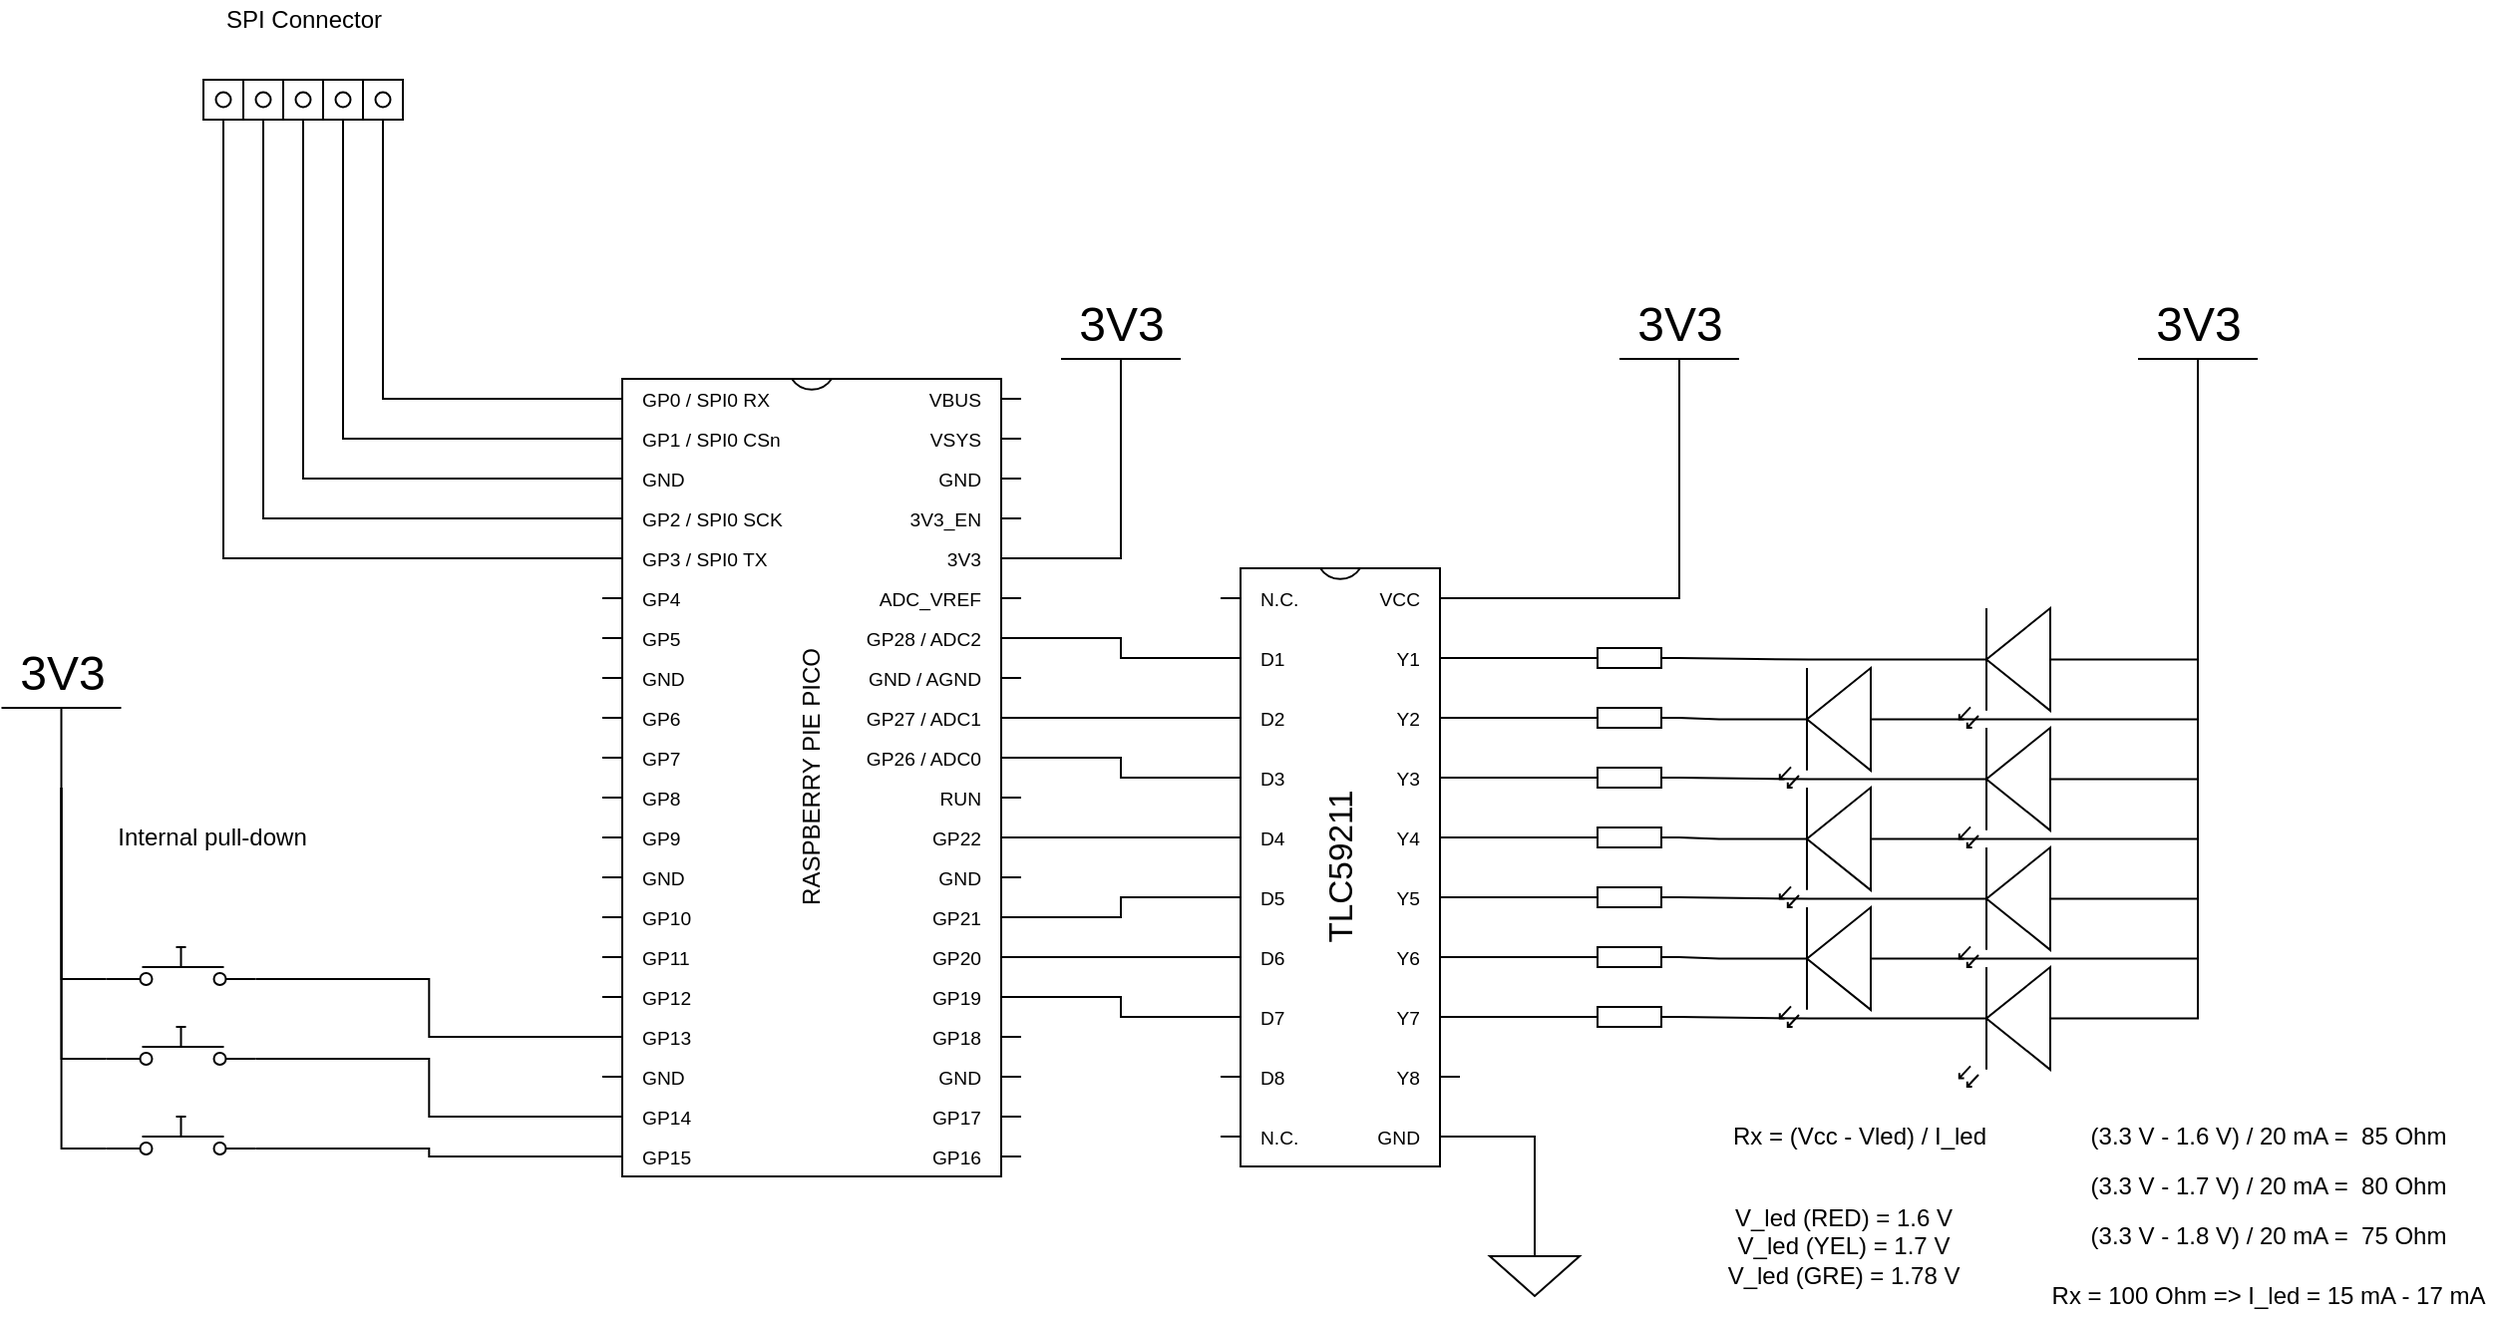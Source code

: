 <mxfile version="16.5.1" type="device" pages="2"><diagram id="8mTsrsZV43F6nWvuLKX4" name="Schema"><mxGraphModel dx="2384" dy="1620" grid="1" gridSize="10" guides="1" tooltips="1" connect="1" arrows="1" fold="1" page="1" pageScale="1" pageWidth="1100" pageHeight="850" math="0" shadow="0"><root><mxCell id="0"/><mxCell id="1" parent="0"/><mxCell id="zXEjm8EOVTnMZCYI-tl3-28" style="edgeStyle=orthogonalEdgeStyle;rounded=0;orthogonalLoop=1;jettySize=auto;html=1;exitX=1;exitY=0;exitDx=0;exitDy=45;exitPerimeter=0;entryX=1;entryY=0.5;entryDx=0;entryDy=0;entryPerimeter=0;endArrow=none;endFill=0;" parent="1" source="CA9efjw8VbDAMo61Fc4M-1" target="zXEjm8EOVTnMZCYI-tl3-27" edge="1"><mxGeometry relative="1" as="geometry"/></mxCell><mxCell id="zXEjm8EOVTnMZCYI-tl3-32" style="edgeStyle=orthogonalEdgeStyle;rounded=0;orthogonalLoop=1;jettySize=auto;html=1;exitX=1;exitY=0;exitDx=0;exitDy=75;exitPerimeter=0;entryX=1;entryY=0.5;entryDx=0;entryDy=0;entryPerimeter=0;endArrow=none;endFill=0;" parent="1" source="CA9efjw8VbDAMo61Fc4M-1" target="zXEjm8EOVTnMZCYI-tl3-31" edge="1"><mxGeometry relative="1" as="geometry"/></mxCell><mxCell id="zXEjm8EOVTnMZCYI-tl3-53" style="edgeStyle=orthogonalEdgeStyle;rounded=0;orthogonalLoop=1;jettySize=auto;html=1;exitX=1;exitY=0;exitDx=0;exitDy=285;exitPerimeter=0;entryX=0.5;entryY=0;entryDx=0;entryDy=0;entryPerimeter=0;endArrow=none;endFill=0;" parent="1" source="CA9efjw8VbDAMo61Fc4M-1" target="CA9efjw8VbDAMo61Fc4M-7" edge="1"><mxGeometry relative="1" as="geometry"/></mxCell><mxCell id="CA9efjw8VbDAMo61Fc4M-1" value="&lt;span style=&quot;font-family: sans-serif ; font-size: 16.667px&quot;&gt;TLC59211&lt;/span&gt;" style="shadow=0;dashed=0;align=center;html=1;strokeWidth=1;shape=mxgraph.electrical.logic_gates.dual_inline_ic;labelNames=N.C.,D1,D2,D3,D4,D5,D6,D7,D8,N.C.,GND,Y8,Y7,Y6,Y5,Y4,Y3,Y2,Y1,VCC;pinLabelType=cust;pinSpacing=30;labelCount=20;horizontal=0;" parent="1" vertex="1"><mxGeometry x="110" y="-15" width="120" height="300" as="geometry"/></mxCell><mxCell id="CA9efjw8VbDAMo61Fc4M-7" value="" style="pointerEvents=1;verticalLabelPosition=bottom;shadow=0;dashed=0;align=center;html=1;verticalAlign=top;shape=mxgraph.electrical.signal_sources.signal_ground;" parent="1" vertex="1"><mxGeometry x="245" y="320" width="45" height="30" as="geometry"/></mxCell><mxCell id="CA9efjw8VbDAMo61Fc4M-52" value="Rx = (Vcc - Vled) / I_led" style="text;html=1;align=center;verticalAlign=middle;resizable=0;points=[];autosize=1;strokeColor=none;fillColor=none;" parent="1" vertex="1"><mxGeometry x="360" y="260" width="140" height="20" as="geometry"/></mxCell><mxCell id="CA9efjw8VbDAMo61Fc4M-53" value="(3.3 V - 1.6 V) / 20 mA =&amp;nbsp; 85 Ohm" style="text;html=1;align=center;verticalAlign=middle;resizable=0;points=[];autosize=1;strokeColor=none;fillColor=none;" parent="1" vertex="1"><mxGeometry x="540" y="260" width="190" height="20" as="geometry"/></mxCell><mxCell id="zXEjm8EOVTnMZCYI-tl3-4" style="edgeStyle=orthogonalEdgeStyle;rounded=0;orthogonalLoop=1;jettySize=auto;html=1;exitX=0;exitY=0;exitDx=0;exitDy=10;exitPerimeter=0;entryX=0.5;entryY=1;entryDx=0;entryDy=0;endArrow=none;endFill=0;" parent="1" source="CA9efjw8VbDAMo61Fc4M-54" target="HHfcaBnYflJA9eiBnou1-39" edge="1"><mxGeometry relative="1" as="geometry"/></mxCell><mxCell id="zXEjm8EOVTnMZCYI-tl3-5" style="edgeStyle=orthogonalEdgeStyle;rounded=0;orthogonalLoop=1;jettySize=auto;html=1;exitX=0;exitY=0;exitDx=0;exitDy=30;exitPerimeter=0;entryX=0.5;entryY=1;entryDx=0;entryDy=0;endArrow=none;endFill=0;" parent="1" source="CA9efjw8VbDAMo61Fc4M-54" target="HHfcaBnYflJA9eiBnou1-38" edge="1"><mxGeometry relative="1" as="geometry"/></mxCell><mxCell id="zXEjm8EOVTnMZCYI-tl3-6" style="edgeStyle=orthogonalEdgeStyle;rounded=0;orthogonalLoop=1;jettySize=auto;html=1;exitX=0;exitY=0;exitDx=0;exitDy=50;exitPerimeter=0;entryX=0.5;entryY=1;entryDx=0;entryDy=0;endArrow=none;endFill=0;" parent="1" source="CA9efjw8VbDAMo61Fc4M-54" target="4a2k6t8gLZvNhIUo5Syy-1" edge="1"><mxGeometry relative="1" as="geometry"/></mxCell><mxCell id="zXEjm8EOVTnMZCYI-tl3-7" style="edgeStyle=orthogonalEdgeStyle;rounded=0;orthogonalLoop=1;jettySize=auto;html=1;exitX=0;exitY=0;exitDx=0;exitDy=70;exitPerimeter=0;entryX=0.5;entryY=1;entryDx=0;entryDy=0;endArrow=none;endFill=0;" parent="1" source="CA9efjw8VbDAMo61Fc4M-54" target="HHfcaBnYflJA9eiBnou1-26" edge="1"><mxGeometry relative="1" as="geometry"/></mxCell><mxCell id="zXEjm8EOVTnMZCYI-tl3-8" style="edgeStyle=orthogonalEdgeStyle;rounded=0;orthogonalLoop=1;jettySize=auto;html=1;exitX=0;exitY=0;exitDx=0;exitDy=90;exitPerimeter=0;entryX=0.5;entryY=1;entryDx=0;entryDy=0;endArrow=none;endFill=0;" parent="1" source="CA9efjw8VbDAMo61Fc4M-54" target="HHfcaBnYflJA9eiBnou1-24" edge="1"><mxGeometry relative="1" as="geometry"/></mxCell><mxCell id="zXEjm8EOVTnMZCYI-tl3-19" style="edgeStyle=orthogonalEdgeStyle;rounded=0;orthogonalLoop=1;jettySize=auto;html=1;exitX=1;exitY=0;exitDx=0;exitDy=90;exitPerimeter=0;entryX=0.5;entryY=0;entryDx=0;entryDy=0;entryPerimeter=0;endArrow=none;endFill=0;" parent="1" source="CA9efjw8VbDAMo61Fc4M-54" target="zXEjm8EOVTnMZCYI-tl3-18" edge="1"><mxGeometry relative="1" as="geometry"/></mxCell><mxCell id="zXEjm8EOVTnMZCYI-tl3-54" style="edgeStyle=orthogonalEdgeStyle;rounded=0;orthogonalLoop=1;jettySize=auto;html=1;exitX=1;exitY=0;exitDx=0;exitDy=130;exitPerimeter=0;entryX=0;entryY=0;entryDx=0;entryDy=45;entryPerimeter=0;endArrow=none;endFill=0;" parent="1" source="CA9efjw8VbDAMo61Fc4M-54" target="CA9efjw8VbDAMo61Fc4M-1" edge="1"><mxGeometry relative="1" as="geometry"/></mxCell><mxCell id="zXEjm8EOVTnMZCYI-tl3-55" style="edgeStyle=orthogonalEdgeStyle;rounded=0;orthogonalLoop=1;jettySize=auto;html=1;exitX=1;exitY=0;exitDx=0;exitDy=170;exitPerimeter=0;entryX=0;entryY=0;entryDx=0;entryDy=75;entryPerimeter=0;endArrow=none;endFill=0;" parent="1" source="CA9efjw8VbDAMo61Fc4M-54" target="CA9efjw8VbDAMo61Fc4M-1" edge="1"><mxGeometry relative="1" as="geometry"/></mxCell><mxCell id="zXEjm8EOVTnMZCYI-tl3-56" style="edgeStyle=orthogonalEdgeStyle;rounded=0;orthogonalLoop=1;jettySize=auto;html=1;exitX=1;exitY=0;exitDx=0;exitDy=190;exitPerimeter=0;entryX=0;entryY=0;entryDx=0;entryDy=105;entryPerimeter=0;endArrow=none;endFill=0;" parent="1" source="CA9efjw8VbDAMo61Fc4M-54" target="CA9efjw8VbDAMo61Fc4M-1" edge="1"><mxGeometry relative="1" as="geometry"/></mxCell><mxCell id="zXEjm8EOVTnMZCYI-tl3-57" style="edgeStyle=orthogonalEdgeStyle;rounded=0;orthogonalLoop=1;jettySize=auto;html=1;exitX=1;exitY=0;exitDx=0;exitDy=230;exitPerimeter=0;entryX=0;entryY=0;entryDx=0;entryDy=135;entryPerimeter=0;endArrow=none;endFill=0;" parent="1" source="CA9efjw8VbDAMo61Fc4M-54" target="CA9efjw8VbDAMo61Fc4M-1" edge="1"><mxGeometry relative="1" as="geometry"/></mxCell><mxCell id="zXEjm8EOVTnMZCYI-tl3-58" style="edgeStyle=orthogonalEdgeStyle;rounded=0;orthogonalLoop=1;jettySize=auto;html=1;exitX=1;exitY=0;exitDx=0;exitDy=270;exitPerimeter=0;entryX=0;entryY=0;entryDx=0;entryDy=165;entryPerimeter=0;endArrow=none;endFill=0;" parent="1" source="CA9efjw8VbDAMo61Fc4M-54" target="CA9efjw8VbDAMo61Fc4M-1" edge="1"><mxGeometry relative="1" as="geometry"/></mxCell><mxCell id="zXEjm8EOVTnMZCYI-tl3-59" style="edgeStyle=orthogonalEdgeStyle;rounded=0;orthogonalLoop=1;jettySize=auto;html=1;exitX=1;exitY=0;exitDx=0;exitDy=290;exitPerimeter=0;entryX=0;entryY=0;entryDx=0;entryDy=195;entryPerimeter=0;endArrow=none;endFill=0;" parent="1" source="CA9efjw8VbDAMo61Fc4M-54" target="CA9efjw8VbDAMo61Fc4M-1" edge="1"><mxGeometry relative="1" as="geometry"/></mxCell><mxCell id="zXEjm8EOVTnMZCYI-tl3-60" style="edgeStyle=orthogonalEdgeStyle;rounded=0;orthogonalLoop=1;jettySize=auto;html=1;exitX=1;exitY=0;exitDx=0;exitDy=310;exitPerimeter=0;entryX=0;entryY=0;entryDx=0;entryDy=225;entryPerimeter=0;endArrow=none;endFill=0;" parent="1" source="CA9efjw8VbDAMo61Fc4M-54" target="CA9efjw8VbDAMo61Fc4M-1" edge="1"><mxGeometry relative="1" as="geometry"/></mxCell><mxCell id="CA9efjw8VbDAMo61Fc4M-54" value="RASPBERRY PIE PICO" style="shadow=0;dashed=0;align=center;html=1;strokeWidth=1;shape=mxgraph.electrical.logic_gates.dual_inline_ic;labelNames=GP0%20%2F%20SPI0%20RX,GP1%20%2F%20SPI0%20CSn,GND,GP2%20%2F%20SPI0%20SCK,GP3%20%2F%20SPI0%20TX,GP4,GP5,GND,GP6,GP7,GP8,GP9,GND,GP10,GP11,GP12,GP13,GND,GP14,GP15,GP16,GP17,GND,GP18,GP19,GP20,GP21,GND,GP22,RUN,GP26%20%2F%20ADC0,GP27%20%2F%20ADC1,GND%20%2F%20AGND,GP28%20%2F%20ADC2,ADC_VREF,3V3,3V3_EN,GND,VSYS,VBUS;pinLabelType=cust;labelCount=40;verticalAlign=middle;horizontal=0;" parent="1" vertex="1"><mxGeometry x="-200" y="-110" width="210" height="400" as="geometry"/></mxCell><mxCell id="OJs9PrleO98mRNg5LpYX-1" value="V_led (RED) = 1.6 V&lt;br&gt;V_led (YEL) = 1.7 V&lt;br&gt;V_led (GRE) = 1.78 V" style="text;html=1;align=center;verticalAlign=middle;resizable=0;points=[];autosize=1;strokeColor=none;fillColor=none;" parent="1" vertex="1"><mxGeometry x="357" y="300" width="130" height="50" as="geometry"/></mxCell><mxCell id="HHfcaBnYflJA9eiBnou1-3" value="(3.3 V - 1.7 V) / 20 mA =&amp;nbsp; 80 Ohm" style="text;html=1;align=center;verticalAlign=middle;resizable=0;points=[];autosize=1;strokeColor=none;fillColor=none;" parent="1" vertex="1"><mxGeometry x="540" y="285" width="190" height="20" as="geometry"/></mxCell><mxCell id="HHfcaBnYflJA9eiBnou1-4" value="(3.3 V - 1.8 V) / 20 mA =&amp;nbsp; 75 Ohm" style="text;html=1;align=center;verticalAlign=middle;resizable=0;points=[];autosize=1;strokeColor=none;fillColor=none;" parent="1" vertex="1"><mxGeometry x="540" y="310" width="190" height="20" as="geometry"/></mxCell><mxCell id="HHfcaBnYflJA9eiBnou1-5" value="Rx = 100 Ohm =&amp;gt; I_led = 15 mA - 17 mA" style="text;html=1;align=center;verticalAlign=middle;resizable=0;points=[];autosize=1;strokeColor=none;fillColor=none;" parent="1" vertex="1"><mxGeometry x="520" y="340" width="230" height="20" as="geometry"/></mxCell><mxCell id="HHfcaBnYflJA9eiBnou1-44" value="SPI Connector" style="text;html=1;align=center;verticalAlign=middle;resizable=0;points=[];autosize=1;strokeColor=none;fillColor=none;" parent="1" vertex="1"><mxGeometry x="-395" y="-300" width="90" height="20" as="geometry"/></mxCell><mxCell id="vulau8JorRuSzx-kUj1s-3" style="edgeStyle=orthogonalEdgeStyle;rounded=0;orthogonalLoop=1;jettySize=auto;html=1;exitX=1;exitY=0.84;exitDx=0;exitDy=0;exitPerimeter=0;entryX=0;entryY=0;entryDx=0;entryDy=330;entryPerimeter=0;endArrow=none;endFill=0;" edge="1" parent="1" source="HHfcaBnYflJA9eiBnou1-49" target="CA9efjw8VbDAMo61Fc4M-54"><mxGeometry relative="1" as="geometry"/></mxCell><mxCell id="HHfcaBnYflJA9eiBnou1-49" value="" style="pointerEvents=1;verticalLabelPosition=bottom;shadow=0;dashed=0;align=center;html=1;verticalAlign=top;shape=mxgraph.electrical.electro-mechanical.push_switch_no;" parent="1" vertex="1"><mxGeometry x="-448.75" y="175" width="75" height="19" as="geometry"/></mxCell><mxCell id="HHfcaBnYflJA9eiBnou1-59" value="Internal pull-down" style="text;html=1;align=center;verticalAlign=middle;resizable=0;points=[];autosize=1;strokeColor=none;fillColor=none;" parent="1" vertex="1"><mxGeometry x="-451.25" y="110" width="110" height="20" as="geometry"/></mxCell><mxCell id="zXEjm8EOVTnMZCYI-tl3-1" value="" style="group;direction=west;" parent="1" vertex="1" connectable="0"><mxGeometry x="-315" y="-260" width="20" height="90" as="geometry"/></mxCell><mxCell id="HHfcaBnYflJA9eiBnou1-39" value="" style="rounded=0;whiteSpace=wrap;html=1;perimeter=rectanglePerimeter;container=0;" parent="zXEjm8EOVTnMZCYI-tl3-1" vertex="1"><mxGeometry x="-5" width="20" height="20" as="geometry"/></mxCell><mxCell id="HHfcaBnYflJA9eiBnou1-41" value="" style="ellipse;whiteSpace=wrap;html=1;aspect=fixed;container=0;" parent="zXEjm8EOVTnMZCYI-tl3-1" vertex="1"><mxGeometry x="1.25" y="6.25" width="7.5" height="7.5" as="geometry"/></mxCell><mxCell id="HHfcaBnYflJA9eiBnou1-24" value="" style="rounded=0;whiteSpace=wrap;html=1;perimeter=rectanglePerimeter;container=0;" parent="1" vertex="1"><mxGeometry x="-400" y="-260" width="20" height="20" as="geometry"/></mxCell><mxCell id="HHfcaBnYflJA9eiBnou1-29" value="" style="ellipse;whiteSpace=wrap;html=1;aspect=fixed;container=0;" parent="1" vertex="1"><mxGeometry x="-393.75" y="-253.75" width="7.5" height="7.5" as="geometry"/></mxCell><mxCell id="HHfcaBnYflJA9eiBnou1-26" value="" style="rounded=0;whiteSpace=wrap;html=1;perimeter=rectanglePerimeter;container=0;" parent="1" vertex="1"><mxGeometry x="-380" y="-260" width="20" height="20" as="geometry"/></mxCell><mxCell id="HHfcaBnYflJA9eiBnou1-30" value="" style="ellipse;whiteSpace=wrap;html=1;aspect=fixed;container=0;" parent="1" vertex="1"><mxGeometry x="-373.75" y="-253.75" width="7.5" height="7.5" as="geometry"/></mxCell><mxCell id="4a2k6t8gLZvNhIUo5Syy-1" value="" style="rounded=0;whiteSpace=wrap;html=1;perimeter=rectanglePerimeter;container=0;" parent="1" vertex="1"><mxGeometry x="-360" y="-260" width="20" height="20" as="geometry"/></mxCell><mxCell id="4a2k6t8gLZvNhIUo5Syy-2" value="" style="ellipse;whiteSpace=wrap;html=1;aspect=fixed;container=0;" parent="1" vertex="1"><mxGeometry x="-353.75" y="-253.75" width="7.5" height="7.5" as="geometry"/></mxCell><mxCell id="HHfcaBnYflJA9eiBnou1-38" value="" style="rounded=0;whiteSpace=wrap;html=1;perimeter=rectanglePerimeter;container=0;" parent="1" vertex="1"><mxGeometry x="-340" y="-260" width="20" height="20" as="geometry"/></mxCell><mxCell id="HHfcaBnYflJA9eiBnou1-40" value="" style="ellipse;whiteSpace=wrap;html=1;aspect=fixed;container=0;" parent="1" vertex="1"><mxGeometry x="-333.75" y="-253.75" width="7.5" height="7.5" as="geometry"/></mxCell><mxCell id="zXEjm8EOVTnMZCYI-tl3-18" value="3V3" style="verticalLabelPosition=top;verticalAlign=bottom;shape=mxgraph.electrical.signal_sources.vdd;shadow=0;dashed=0;align=center;strokeWidth=1;fontSize=24;html=1;flipV=1;" parent="1" vertex="1"><mxGeometry x="30" y="-120" width="60" height="40" as="geometry"/></mxCell><mxCell id="zXEjm8EOVTnMZCYI-tl3-25" style="edgeStyle=orthogonalEdgeStyle;rounded=0;orthogonalLoop=1;jettySize=auto;html=1;exitX=1;exitY=0.57;exitDx=0;exitDy=0;exitPerimeter=0;entryX=0;entryY=0.5;entryDx=0;entryDy=0;entryPerimeter=0;endArrow=none;endFill=0;" parent="1" source="zXEjm8EOVTnMZCYI-tl3-26" target="zXEjm8EOVTnMZCYI-tl3-27" edge="1"><mxGeometry relative="1" as="geometry"/></mxCell><mxCell id="zXEjm8EOVTnMZCYI-tl3-26" value="" style="verticalLabelPosition=bottom;shadow=0;dashed=0;align=center;html=1;verticalAlign=top;shape=mxgraph.electrical.opto_electronics.led_2;pointerEvents=1;direction=west;" parent="1" vertex="1"><mxGeometry x="470" y="5" width="80" height="60" as="geometry"/></mxCell><mxCell id="zXEjm8EOVTnMZCYI-tl3-27" value="" style="pointerEvents=1;verticalLabelPosition=bottom;shadow=0;dashed=0;align=center;html=1;verticalAlign=top;shape=mxgraph.electrical.resistors.resistor_1;direction=west;" parent="1" vertex="1"><mxGeometry x="290" y="25" width="50" height="10" as="geometry"/></mxCell><mxCell id="zXEjm8EOVTnMZCYI-tl3-29" style="edgeStyle=orthogonalEdgeStyle;rounded=0;orthogonalLoop=1;jettySize=auto;html=1;exitX=1;exitY=0.57;exitDx=0;exitDy=0;exitPerimeter=0;entryX=0;entryY=0.5;entryDx=0;entryDy=0;entryPerimeter=0;endArrow=none;endFill=0;" parent="1" source="zXEjm8EOVTnMZCYI-tl3-30" target="zXEjm8EOVTnMZCYI-tl3-31" edge="1"><mxGeometry relative="1" as="geometry"/></mxCell><mxCell id="zXEjm8EOVTnMZCYI-tl3-65" style="edgeStyle=orthogonalEdgeStyle;rounded=0;orthogonalLoop=1;jettySize=auto;html=1;exitX=0;exitY=0.57;exitDx=0;exitDy=0;exitPerimeter=0;entryX=0.5;entryY=0;entryDx=0;entryDy=0;entryPerimeter=0;endArrow=none;endFill=0;" parent="1" source="zXEjm8EOVTnMZCYI-tl3-30" target="zXEjm8EOVTnMZCYI-tl3-63" edge="1"><mxGeometry relative="1" as="geometry"/></mxCell><mxCell id="zXEjm8EOVTnMZCYI-tl3-30" value="" style="verticalLabelPosition=bottom;shadow=0;dashed=0;align=center;html=1;verticalAlign=top;shape=mxgraph.electrical.opto_electronics.led_2;pointerEvents=1;direction=west;" parent="1" vertex="1"><mxGeometry x="380" y="35" width="80" height="60" as="geometry"/></mxCell><mxCell id="zXEjm8EOVTnMZCYI-tl3-31" value="" style="pointerEvents=1;verticalLabelPosition=bottom;shadow=0;dashed=0;align=center;html=1;verticalAlign=top;shape=mxgraph.electrical.resistors.resistor_1;direction=west;" parent="1" vertex="1"><mxGeometry x="290" y="55" width="50" height="10" as="geometry"/></mxCell><mxCell id="zXEjm8EOVTnMZCYI-tl3-33" style="edgeStyle=orthogonalEdgeStyle;rounded=0;orthogonalLoop=1;jettySize=auto;html=1;exitX=1;exitY=0.57;exitDx=0;exitDy=0;exitPerimeter=0;entryX=0;entryY=0.5;entryDx=0;entryDy=0;entryPerimeter=0;endArrow=none;endFill=0;" parent="1" source="zXEjm8EOVTnMZCYI-tl3-34" target="zXEjm8EOVTnMZCYI-tl3-35" edge="1"><mxGeometry relative="1" as="geometry"/></mxCell><mxCell id="zXEjm8EOVTnMZCYI-tl3-66" style="edgeStyle=orthogonalEdgeStyle;rounded=0;orthogonalLoop=1;jettySize=auto;html=1;exitX=0;exitY=0.57;exitDx=0;exitDy=0;exitPerimeter=0;entryX=0.5;entryY=0;entryDx=0;entryDy=0;entryPerimeter=0;endArrow=none;endFill=0;" parent="1" source="zXEjm8EOVTnMZCYI-tl3-34" target="zXEjm8EOVTnMZCYI-tl3-63" edge="1"><mxGeometry relative="1" as="geometry"/></mxCell><mxCell id="zXEjm8EOVTnMZCYI-tl3-34" value="" style="verticalLabelPosition=bottom;shadow=0;dashed=0;align=center;html=1;verticalAlign=top;shape=mxgraph.electrical.opto_electronics.led_2;pointerEvents=1;direction=west;" parent="1" vertex="1"><mxGeometry x="470" y="65" width="80" height="60" as="geometry"/></mxCell><mxCell id="zXEjm8EOVTnMZCYI-tl3-36" style="edgeStyle=orthogonalEdgeStyle;rounded=0;orthogonalLoop=1;jettySize=auto;html=1;exitX=1;exitY=0.5;exitDx=0;exitDy=0;exitPerimeter=0;entryX=1;entryY=0;entryDx=0;entryDy=105;entryPerimeter=0;endArrow=none;endFill=0;" parent="1" source="zXEjm8EOVTnMZCYI-tl3-35" target="CA9efjw8VbDAMo61Fc4M-1" edge="1"><mxGeometry relative="1" as="geometry"/></mxCell><mxCell id="zXEjm8EOVTnMZCYI-tl3-35" value="" style="pointerEvents=1;verticalLabelPosition=bottom;shadow=0;dashed=0;align=center;html=1;verticalAlign=top;shape=mxgraph.electrical.resistors.resistor_1;direction=west;" parent="1" vertex="1"><mxGeometry x="290" y="85" width="50" height="10" as="geometry"/></mxCell><mxCell id="zXEjm8EOVTnMZCYI-tl3-37" style="edgeStyle=orthogonalEdgeStyle;rounded=0;orthogonalLoop=1;jettySize=auto;html=1;exitX=1;exitY=0.57;exitDx=0;exitDy=0;exitPerimeter=0;entryX=0;entryY=0.5;entryDx=0;entryDy=0;entryPerimeter=0;endArrow=none;endFill=0;" parent="1" source="zXEjm8EOVTnMZCYI-tl3-38" target="zXEjm8EOVTnMZCYI-tl3-39" edge="1"><mxGeometry relative="1" as="geometry"/></mxCell><mxCell id="zXEjm8EOVTnMZCYI-tl3-67" style="edgeStyle=orthogonalEdgeStyle;rounded=0;orthogonalLoop=1;jettySize=auto;html=1;exitX=0;exitY=0.57;exitDx=0;exitDy=0;exitPerimeter=0;entryX=0.5;entryY=0;entryDx=0;entryDy=0;entryPerimeter=0;endArrow=none;endFill=0;" parent="1" source="zXEjm8EOVTnMZCYI-tl3-38" target="zXEjm8EOVTnMZCYI-tl3-63" edge="1"><mxGeometry relative="1" as="geometry"/></mxCell><mxCell id="zXEjm8EOVTnMZCYI-tl3-38" value="" style="verticalLabelPosition=bottom;shadow=0;dashed=0;align=center;html=1;verticalAlign=top;shape=mxgraph.electrical.opto_electronics.led_2;pointerEvents=1;direction=west;" parent="1" vertex="1"><mxGeometry x="380" y="95" width="80" height="60" as="geometry"/></mxCell><mxCell id="zXEjm8EOVTnMZCYI-tl3-40" style="edgeStyle=orthogonalEdgeStyle;rounded=0;orthogonalLoop=1;jettySize=auto;html=1;exitX=1;exitY=0.5;exitDx=0;exitDy=0;exitPerimeter=0;entryX=1;entryY=0;entryDx=0;entryDy=135;entryPerimeter=0;endArrow=none;endFill=0;" parent="1" source="zXEjm8EOVTnMZCYI-tl3-39" target="CA9efjw8VbDAMo61Fc4M-1" edge="1"><mxGeometry relative="1" as="geometry"/></mxCell><mxCell id="zXEjm8EOVTnMZCYI-tl3-39" value="" style="pointerEvents=1;verticalLabelPosition=bottom;shadow=0;dashed=0;align=center;html=1;verticalAlign=top;shape=mxgraph.electrical.resistors.resistor_1;direction=west;" parent="1" vertex="1"><mxGeometry x="290" y="115" width="50" height="10" as="geometry"/></mxCell><mxCell id="zXEjm8EOVTnMZCYI-tl3-41" style="edgeStyle=orthogonalEdgeStyle;rounded=0;orthogonalLoop=1;jettySize=auto;html=1;exitX=1;exitY=0.57;exitDx=0;exitDy=0;exitPerimeter=0;entryX=0;entryY=0.5;entryDx=0;entryDy=0;entryPerimeter=0;endArrow=none;endFill=0;" parent="1" source="zXEjm8EOVTnMZCYI-tl3-42" target="zXEjm8EOVTnMZCYI-tl3-43" edge="1"><mxGeometry relative="1" as="geometry"/></mxCell><mxCell id="zXEjm8EOVTnMZCYI-tl3-68" style="edgeStyle=orthogonalEdgeStyle;rounded=0;orthogonalLoop=1;jettySize=auto;html=1;exitX=0;exitY=0.57;exitDx=0;exitDy=0;exitPerimeter=0;entryX=0.5;entryY=0;entryDx=0;entryDy=0;entryPerimeter=0;endArrow=none;endFill=0;" parent="1" source="zXEjm8EOVTnMZCYI-tl3-42" target="zXEjm8EOVTnMZCYI-tl3-63" edge="1"><mxGeometry relative="1" as="geometry"/></mxCell><mxCell id="zXEjm8EOVTnMZCYI-tl3-42" value="" style="verticalLabelPosition=bottom;shadow=0;dashed=0;align=center;html=1;verticalAlign=top;shape=mxgraph.electrical.opto_electronics.led_2;pointerEvents=1;direction=west;" parent="1" vertex="1"><mxGeometry x="470" y="125" width="80" height="60" as="geometry"/></mxCell><mxCell id="zXEjm8EOVTnMZCYI-tl3-44" style="edgeStyle=orthogonalEdgeStyle;rounded=0;orthogonalLoop=1;jettySize=auto;html=1;exitX=1;exitY=0.5;exitDx=0;exitDy=0;exitPerimeter=0;entryX=1;entryY=0;entryDx=0;entryDy=165;entryPerimeter=0;endArrow=none;endFill=0;" parent="1" source="zXEjm8EOVTnMZCYI-tl3-43" target="CA9efjw8VbDAMo61Fc4M-1" edge="1"><mxGeometry relative="1" as="geometry"/></mxCell><mxCell id="zXEjm8EOVTnMZCYI-tl3-43" value="" style="pointerEvents=1;verticalLabelPosition=bottom;shadow=0;dashed=0;align=center;html=1;verticalAlign=top;shape=mxgraph.electrical.resistors.resistor_1;direction=west;" parent="1" vertex="1"><mxGeometry x="290" y="145" width="50" height="10" as="geometry"/></mxCell><mxCell id="zXEjm8EOVTnMZCYI-tl3-45" style="edgeStyle=orthogonalEdgeStyle;rounded=0;orthogonalLoop=1;jettySize=auto;html=1;exitX=1;exitY=0.57;exitDx=0;exitDy=0;exitPerimeter=0;entryX=0;entryY=0.5;entryDx=0;entryDy=0;entryPerimeter=0;endArrow=none;endFill=0;" parent="1" source="zXEjm8EOVTnMZCYI-tl3-46" target="zXEjm8EOVTnMZCYI-tl3-47" edge="1"><mxGeometry relative="1" as="geometry"/></mxCell><mxCell id="zXEjm8EOVTnMZCYI-tl3-69" style="edgeStyle=orthogonalEdgeStyle;rounded=0;orthogonalLoop=1;jettySize=auto;html=1;exitX=0;exitY=0.57;exitDx=0;exitDy=0;exitPerimeter=0;entryX=0.5;entryY=0;entryDx=0;entryDy=0;entryPerimeter=0;endArrow=none;endFill=0;" parent="1" source="zXEjm8EOVTnMZCYI-tl3-46" target="zXEjm8EOVTnMZCYI-tl3-63" edge="1"><mxGeometry relative="1" as="geometry"/></mxCell><mxCell id="zXEjm8EOVTnMZCYI-tl3-46" value="" style="verticalLabelPosition=bottom;shadow=0;dashed=0;align=center;html=1;verticalAlign=top;shape=mxgraph.electrical.opto_electronics.led_2;pointerEvents=1;direction=west;" parent="1" vertex="1"><mxGeometry x="380" y="155" width="80" height="60" as="geometry"/></mxCell><mxCell id="zXEjm8EOVTnMZCYI-tl3-48" style="edgeStyle=orthogonalEdgeStyle;rounded=0;orthogonalLoop=1;jettySize=auto;html=1;exitX=1;exitY=0.5;exitDx=0;exitDy=0;exitPerimeter=0;entryX=1;entryY=0;entryDx=0;entryDy=195;entryPerimeter=0;endArrow=none;endFill=0;" parent="1" source="zXEjm8EOVTnMZCYI-tl3-47" target="CA9efjw8VbDAMo61Fc4M-1" edge="1"><mxGeometry relative="1" as="geometry"/></mxCell><mxCell id="zXEjm8EOVTnMZCYI-tl3-47" value="" style="pointerEvents=1;verticalLabelPosition=bottom;shadow=0;dashed=0;align=center;html=1;verticalAlign=top;shape=mxgraph.electrical.resistors.resistor_1;direction=west;" parent="1" vertex="1"><mxGeometry x="290" y="175" width="50" height="10" as="geometry"/></mxCell><mxCell id="zXEjm8EOVTnMZCYI-tl3-49" style="edgeStyle=orthogonalEdgeStyle;rounded=0;orthogonalLoop=1;jettySize=auto;html=1;exitX=1;exitY=0.57;exitDx=0;exitDy=0;exitPerimeter=0;entryX=0;entryY=0.5;entryDx=0;entryDy=0;entryPerimeter=0;endArrow=none;endFill=0;" parent="1" source="zXEjm8EOVTnMZCYI-tl3-50" target="zXEjm8EOVTnMZCYI-tl3-51" edge="1"><mxGeometry relative="1" as="geometry"/></mxCell><mxCell id="zXEjm8EOVTnMZCYI-tl3-70" style="edgeStyle=orthogonalEdgeStyle;rounded=0;orthogonalLoop=1;jettySize=auto;html=1;exitX=0;exitY=0.57;exitDx=0;exitDy=0;exitPerimeter=0;entryX=0.5;entryY=0;entryDx=0;entryDy=0;entryPerimeter=0;endArrow=none;endFill=0;" parent="1" source="zXEjm8EOVTnMZCYI-tl3-50" target="zXEjm8EOVTnMZCYI-tl3-63" edge="1"><mxGeometry relative="1" as="geometry"/></mxCell><mxCell id="zXEjm8EOVTnMZCYI-tl3-50" value="" style="verticalLabelPosition=bottom;shadow=0;dashed=0;align=center;html=1;verticalAlign=top;shape=mxgraph.electrical.opto_electronics.led_2;pointerEvents=1;direction=west;" parent="1" vertex="1"><mxGeometry x="470" y="185" width="80" height="60" as="geometry"/></mxCell><mxCell id="zXEjm8EOVTnMZCYI-tl3-52" style="edgeStyle=orthogonalEdgeStyle;rounded=0;orthogonalLoop=1;jettySize=auto;html=1;exitX=1;exitY=0.5;exitDx=0;exitDy=0;exitPerimeter=0;entryX=1;entryY=0;entryDx=0;entryDy=225;entryPerimeter=0;endArrow=none;endFill=0;" parent="1" source="zXEjm8EOVTnMZCYI-tl3-51" target="CA9efjw8VbDAMo61Fc4M-1" edge="1"><mxGeometry relative="1" as="geometry"/></mxCell><mxCell id="zXEjm8EOVTnMZCYI-tl3-51" value="" style="pointerEvents=1;verticalLabelPosition=bottom;shadow=0;dashed=0;align=center;html=1;verticalAlign=top;shape=mxgraph.electrical.resistors.resistor_1;direction=west;" parent="1" vertex="1"><mxGeometry x="290" y="205" width="50" height="10" as="geometry"/></mxCell><mxCell id="zXEjm8EOVTnMZCYI-tl3-62" style="edgeStyle=orthogonalEdgeStyle;rounded=0;orthogonalLoop=1;jettySize=auto;html=1;exitX=0.5;exitY=0;exitDx=0;exitDy=0;exitPerimeter=0;entryX=1;entryY=0;entryDx=0;entryDy=15;entryPerimeter=0;endArrow=none;endFill=0;" parent="1" source="zXEjm8EOVTnMZCYI-tl3-61" target="CA9efjw8VbDAMo61Fc4M-1" edge="1"><mxGeometry relative="1" as="geometry"/></mxCell><mxCell id="zXEjm8EOVTnMZCYI-tl3-61" value="3V3" style="verticalLabelPosition=top;verticalAlign=bottom;shape=mxgraph.electrical.signal_sources.vdd;shadow=0;dashed=0;align=center;strokeWidth=1;fontSize=24;html=1;flipV=1;" parent="1" vertex="1"><mxGeometry x="310" y="-120" width="60" height="40" as="geometry"/></mxCell><mxCell id="zXEjm8EOVTnMZCYI-tl3-64" style="edgeStyle=orthogonalEdgeStyle;rounded=0;orthogonalLoop=1;jettySize=auto;html=1;exitX=0.5;exitY=0;exitDx=0;exitDy=0;exitPerimeter=0;entryX=0;entryY=0.57;entryDx=0;entryDy=0;entryPerimeter=0;endArrow=none;endFill=0;" parent="1" source="zXEjm8EOVTnMZCYI-tl3-63" target="zXEjm8EOVTnMZCYI-tl3-26" edge="1"><mxGeometry relative="1" as="geometry"/></mxCell><mxCell id="zXEjm8EOVTnMZCYI-tl3-63" value="3V3" style="verticalLabelPosition=top;verticalAlign=bottom;shape=mxgraph.electrical.signal_sources.vdd;shadow=0;dashed=0;align=center;strokeWidth=1;fontSize=24;html=1;flipV=1;" parent="1" vertex="1"><mxGeometry x="570" y="-120" width="60" height="40" as="geometry"/></mxCell><mxCell id="vulau8JorRuSzx-kUj1s-2" style="edgeStyle=orthogonalEdgeStyle;rounded=0;orthogonalLoop=1;jettySize=auto;html=1;exitX=0.5;exitY=0;exitDx=0;exitDy=0;exitPerimeter=0;entryX=0;entryY=0.84;entryDx=0;entryDy=0;entryPerimeter=0;endArrow=none;endFill=0;" edge="1" parent="1" source="vulau8JorRuSzx-kUj1s-1" target="HHfcaBnYflJA9eiBnou1-49"><mxGeometry relative="1" as="geometry"/></mxCell><mxCell id="vulau8JorRuSzx-kUj1s-1" value="3V3" style="verticalLabelPosition=top;verticalAlign=bottom;shape=mxgraph.electrical.signal_sources.vdd;shadow=0;dashed=0;align=center;strokeWidth=1;fontSize=24;html=1;flipV=1;" vertex="1" parent="1"><mxGeometry x="-501.25" y="55" width="60" height="40" as="geometry"/></mxCell><mxCell id="vulau8JorRuSzx-kUj1s-5" style="edgeStyle=orthogonalEdgeStyle;rounded=0;orthogonalLoop=1;jettySize=auto;html=1;exitX=1;exitY=0.84;exitDx=0;exitDy=0;exitPerimeter=0;entryX=0;entryY=0;entryDx=0;entryDy=370;entryPerimeter=0;endArrow=none;endFill=0;" edge="1" parent="1" source="vulau8JorRuSzx-kUj1s-4" target="CA9efjw8VbDAMo61Fc4M-54"><mxGeometry relative="1" as="geometry"/></mxCell><mxCell id="vulau8JorRuSzx-kUj1s-8" style="edgeStyle=orthogonalEdgeStyle;rounded=0;orthogonalLoop=1;jettySize=auto;html=1;exitX=0;exitY=0.84;exitDx=0;exitDy=0;exitPerimeter=0;entryX=0.5;entryY=0;entryDx=0;entryDy=0;entryPerimeter=0;endArrow=none;endFill=0;" edge="1" parent="1" source="vulau8JorRuSzx-kUj1s-4" target="vulau8JorRuSzx-kUj1s-1"><mxGeometry relative="1" as="geometry"/></mxCell><mxCell id="vulau8JorRuSzx-kUj1s-4" value="" style="pointerEvents=1;verticalLabelPosition=bottom;shadow=0;dashed=0;align=center;html=1;verticalAlign=top;shape=mxgraph.electrical.electro-mechanical.push_switch_no;" vertex="1" parent="1"><mxGeometry x="-448.75" y="215" width="75" height="19" as="geometry"/></mxCell><mxCell id="vulau8JorRuSzx-kUj1s-7" style="edgeStyle=orthogonalEdgeStyle;rounded=0;orthogonalLoop=1;jettySize=auto;html=1;exitX=1;exitY=0.84;exitDx=0;exitDy=0;exitPerimeter=0;entryX=0;entryY=0;entryDx=0;entryDy=390;entryPerimeter=0;endArrow=none;endFill=0;" edge="1" parent="1" source="vulau8JorRuSzx-kUj1s-6" target="CA9efjw8VbDAMo61Fc4M-54"><mxGeometry relative="1" as="geometry"/></mxCell><mxCell id="vulau8JorRuSzx-kUj1s-9" style="edgeStyle=orthogonalEdgeStyle;rounded=0;orthogonalLoop=1;jettySize=auto;html=1;exitX=0;exitY=0.84;exitDx=0;exitDy=0;exitPerimeter=0;entryX=0.5;entryY=0;entryDx=0;entryDy=0;entryPerimeter=0;endArrow=none;endFill=0;" edge="1" parent="1" source="vulau8JorRuSzx-kUj1s-6" target="vulau8JorRuSzx-kUj1s-1"><mxGeometry relative="1" as="geometry"/></mxCell><mxCell id="vulau8JorRuSzx-kUj1s-6" value="" style="pointerEvents=1;verticalLabelPosition=bottom;shadow=0;dashed=0;align=center;html=1;verticalAlign=top;shape=mxgraph.electrical.electro-mechanical.push_switch_no;" vertex="1" parent="1"><mxGeometry x="-448.75" y="260" width="75" height="19" as="geometry"/></mxCell></root></mxGraphModel></diagram><diagram id="HQenfcY19Cbk6Ql-x-2X" name="Wiring"><mxGraphModel dx="672" dy="403" grid="1" gridSize="10" guides="1" tooltips="1" connect="1" arrows="1" fold="1" page="1" pageScale="1" pageWidth="1100" pageHeight="850" math="0" shadow="0"><root><mxCell id="SRYZKuTNK-bxqXyrVed6-0"/><mxCell id="SRYZKuTNK-bxqXyrVed6-1" parent="SRYZKuTNK-bxqXyrVed6-0"/><mxCell id="U-zWozV0UoFInpJ2xU20-58" style="edgeStyle=orthogonalEdgeStyle;rounded=0;orthogonalLoop=1;jettySize=auto;html=1;exitX=1;exitY=0.5;exitDx=0;exitDy=0;endArrow=none;endFill=0;strokeColor=#000000;strokeWidth=6;" edge="1" parent="SRYZKuTNK-bxqXyrVed6-1" source="U-zWozV0UoFInpJ2xU20-56"><mxGeometry relative="1" as="geometry"><mxPoint x="960" y="495" as="targetPoint"/><mxPoint x="840" y="495" as="sourcePoint"/></mxGeometry></mxCell><mxCell id="U-zWozV0UoFInpJ2xU20-28" style="edgeStyle=orthogonalEdgeStyle;orthogonalLoop=1;jettySize=auto;html=1;endArrow=none;endFill=0;strokeColor=#FF0000;strokeWidth=6;curved=1;" edge="1" parent="SRYZKuTNK-bxqXyrVed6-1"><mxGeometry relative="1" as="geometry"><mxPoint x="980" y="250" as="targetPoint"/><mxPoint x="1090" y="460" as="sourcePoint"/><Array as="points"><mxPoint x="1110" y="460"/><mxPoint x="1110" y="250"/></Array></mxGeometry></mxCell><mxCell id="U-zWozV0UoFInpJ2xU20-29" style="edgeStyle=orthogonalEdgeStyle;rounded=0;orthogonalLoop=1;jettySize=auto;html=1;exitX=1;exitY=0;exitDx=0;exitDy=15;exitPerimeter=0;endArrow=none;endFill=0;strokeColor=#FF0000;strokeWidth=6;" edge="1" parent="SRYZKuTNK-bxqXyrVed6-1" source="DltXsDV1WXWYrnkDz3GL-0"><mxGeometry relative="1" as="geometry"><mxPoint x="1090" y="465" as="targetPoint"/></mxGeometry></mxCell><mxCell id="U-zWozV0UoFInpJ2xU20-54" style="edgeStyle=orthogonalEdgeStyle;rounded=0;orthogonalLoop=1;jettySize=auto;html=1;endArrow=none;endFill=0;strokeColor=#FF0000;strokeWidth=6;" edge="1" parent="SRYZKuTNK-bxqXyrVed6-1"><mxGeometry relative="1" as="geometry"><mxPoint x="1090" y="555" as="targetPoint"/><mxPoint x="920" y="555" as="sourcePoint"/></mxGeometry></mxCell><mxCell id="U-zWozV0UoFInpJ2xU20-55" style="edgeStyle=orthogonalEdgeStyle;rounded=0;orthogonalLoop=1;jettySize=auto;html=1;endArrow=none;endFill=0;strokeColor=#FF0000;strokeWidth=6;" edge="1" parent="SRYZKuTNK-bxqXyrVed6-1"><mxGeometry relative="1" as="geometry"><mxPoint x="1090" y="645" as="targetPoint"/><mxPoint x="860" y="645" as="sourcePoint"/></mxGeometry></mxCell><mxCell id="U-zWozV0UoFInpJ2xU20-57" style="edgeStyle=orthogonalEdgeStyle;rounded=0;orthogonalLoop=1;jettySize=auto;html=1;exitX=1;exitY=0;exitDx=0;exitDy=45;exitPerimeter=0;entryX=0;entryY=0.5;entryDx=0;entryDy=0;endArrow=none;endFill=0;strokeColor=#000000;strokeWidth=6;" edge="1" parent="SRYZKuTNK-bxqXyrVed6-1" source="DltXsDV1WXWYrnkDz3GL-0" target="U-zWozV0UoFInpJ2xU20-56"><mxGeometry relative="1" as="geometry"/></mxCell><mxCell id="U-zWozV0UoFInpJ2xU20-65" style="edgeStyle=orthogonalEdgeStyle;rounded=0;orthogonalLoop=1;jettySize=auto;html=1;exitX=1;exitY=0;exitDx=0;exitDy=75;exitPerimeter=0;entryX=0;entryY=0.5;entryDx=0;entryDy=0;endArrow=none;endFill=0;strokeColor=#000000;strokeWidth=6;" edge="1" parent="SRYZKuTNK-bxqXyrVed6-1" source="DltXsDV1WXWYrnkDz3GL-0" target="U-zWozV0UoFInpJ2xU20-59"><mxGeometry relative="1" as="geometry"/></mxCell><mxCell id="U-zWozV0UoFInpJ2xU20-72" style="edgeStyle=orthogonalEdgeStyle;rounded=0;orthogonalLoop=1;jettySize=auto;html=1;exitX=1;exitY=0;exitDx=0;exitDy=105;exitPerimeter=0;entryX=0;entryY=0.5;entryDx=0;entryDy=0;endArrow=none;endFill=0;strokeColor=#000000;strokeWidth=6;" edge="1" parent="SRYZKuTNK-bxqXyrVed6-1" source="DltXsDV1WXWYrnkDz3GL-0" target="U-zWozV0UoFInpJ2xU20-60"><mxGeometry relative="1" as="geometry"/></mxCell><mxCell id="U-zWozV0UoFInpJ2xU20-73" style="edgeStyle=orthogonalEdgeStyle;rounded=0;orthogonalLoop=1;jettySize=auto;html=1;exitX=1;exitY=0;exitDx=0;exitDy=135;exitPerimeter=0;entryX=0;entryY=0.5;entryDx=0;entryDy=0;endArrow=none;endFill=0;strokeColor=#000000;strokeWidth=6;" edge="1" parent="SRYZKuTNK-bxqXyrVed6-1" source="DltXsDV1WXWYrnkDz3GL-0" target="U-zWozV0UoFInpJ2xU20-61"><mxGeometry relative="1" as="geometry"/></mxCell><mxCell id="U-zWozV0UoFInpJ2xU20-74" style="edgeStyle=orthogonalEdgeStyle;rounded=0;orthogonalLoop=1;jettySize=auto;html=1;exitX=1;exitY=0;exitDx=0;exitDy=165;exitPerimeter=0;entryX=0;entryY=0.5;entryDx=0;entryDy=0;endArrow=none;endFill=0;strokeColor=#000000;strokeWidth=6;" edge="1" parent="SRYZKuTNK-bxqXyrVed6-1" source="DltXsDV1WXWYrnkDz3GL-0" target="U-zWozV0UoFInpJ2xU20-62"><mxGeometry relative="1" as="geometry"/></mxCell><mxCell id="U-zWozV0UoFInpJ2xU20-75" style="edgeStyle=orthogonalEdgeStyle;rounded=0;orthogonalLoop=1;jettySize=auto;html=1;exitX=1;exitY=0;exitDx=0;exitDy=195;exitPerimeter=0;entryX=0;entryY=0.5;entryDx=0;entryDy=0;endArrow=none;endFill=0;strokeColor=#000000;strokeWidth=6;" edge="1" parent="SRYZKuTNK-bxqXyrVed6-1" source="DltXsDV1WXWYrnkDz3GL-0" target="U-zWozV0UoFInpJ2xU20-63"><mxGeometry relative="1" as="geometry"/></mxCell><mxCell id="U-zWozV0UoFInpJ2xU20-76" style="edgeStyle=orthogonalEdgeStyle;rounded=0;orthogonalLoop=1;jettySize=auto;html=1;exitX=1;exitY=0;exitDx=0;exitDy=225;exitPerimeter=0;entryX=0;entryY=0.5;entryDx=0;entryDy=0;endArrow=none;endFill=0;strokeColor=#000000;strokeWidth=6;" edge="1" parent="SRYZKuTNK-bxqXyrVed6-1" source="DltXsDV1WXWYrnkDz3GL-0" target="U-zWozV0UoFInpJ2xU20-64"><mxGeometry relative="1" as="geometry"/></mxCell><mxCell id="DltXsDV1WXWYrnkDz3GL-0" value="&lt;span style=&quot;font-family: sans-serif ; font-size: 16.667px&quot;&gt;TLC59211&lt;/span&gt;" style="shadow=0;dashed=0;align=center;html=1;strokeWidth=1;shape=mxgraph.electrical.logic_gates.dual_inline_ic;labelNames=N.C.,D1,D2,D3,D4,D5,D6,D7,D8,N.C.,GND,Y8,Y7,Y6,Y5,Y4,Y3,Y2,Y1,VCC;pinLabelType=cust;pinSpacing=30;labelCount=20;horizontal=0;" vertex="1" parent="SRYZKuTNK-bxqXyrVed6-1"><mxGeometry x="580" y="450" width="120" height="300" as="geometry"/></mxCell><mxCell id="pmn3JbCnT995senz71AZ-2" style="edgeStyle=orthogonalEdgeStyle;rounded=0;orthogonalLoop=1;jettySize=auto;html=1;exitX=1;exitY=0;exitDx=0;exitDy=135;exitPerimeter=0;endArrow=none;endFill=0;strokeColor=#FF0000;strokeWidth=6;" edge="1" parent="SRYZKuTNK-bxqXyrVed6-1" source="pmn3JbCnT995senz71AZ-0"><mxGeometry relative="1" as="geometry"><mxPoint x="980" y="255" as="targetPoint"/></mxGeometry></mxCell><mxCell id="AFueJpT4IHf5q9Zi0TOH-3" style="edgeStyle=orthogonalEdgeStyle;rounded=0;orthogonalLoop=1;jettySize=auto;html=1;exitX=1;exitY=0;exitDx=0;exitDy=405;exitPerimeter=0;entryX=0;entryY=0;entryDx=0;entryDy=75;entryPerimeter=0;endArrow=none;endFill=0;strokeColor=#00CC00;strokeWidth=6;" edge="1" parent="SRYZKuTNK-bxqXyrVed6-1" source="pmn3JbCnT995senz71AZ-0" target="DltXsDV1WXWYrnkDz3GL-0"><mxGeometry relative="1" as="geometry"/></mxCell><mxCell id="AFueJpT4IHf5q9Zi0TOH-4" style="edgeStyle=orthogonalEdgeStyle;rounded=0;orthogonalLoop=1;jettySize=auto;html=1;exitX=1;exitY=0;exitDx=0;exitDy=435;exitPerimeter=0;entryX=0;entryY=0;entryDx=0;entryDy=105;entryPerimeter=0;endArrow=none;endFill=0;strokeColor=#00CC00;strokeWidth=6;" edge="1" parent="SRYZKuTNK-bxqXyrVed6-1" source="pmn3JbCnT995senz71AZ-0" target="DltXsDV1WXWYrnkDz3GL-0"><mxGeometry relative="1" as="geometry"/></mxCell><mxCell id="AFueJpT4IHf5q9Zi0TOH-5" style="edgeStyle=orthogonalEdgeStyle;rounded=0;orthogonalLoop=1;jettySize=auto;html=1;exitX=1;exitY=0;exitDx=0;exitDy=465;exitPerimeter=0;entryX=0;entryY=0;entryDx=0;entryDy=135;entryPerimeter=0;endArrow=none;endFill=0;strokeColor=#00CC00;strokeWidth=6;" edge="1" parent="SRYZKuTNK-bxqXyrVed6-1" source="pmn3JbCnT995senz71AZ-0" target="DltXsDV1WXWYrnkDz3GL-0"><mxGeometry relative="1" as="geometry"/></mxCell><mxCell id="AFueJpT4IHf5q9Zi0TOH-6" style="edgeStyle=orthogonalEdgeStyle;rounded=0;orthogonalLoop=1;jettySize=auto;html=1;exitX=1;exitY=0;exitDx=0;exitDy=495;exitPerimeter=0;entryX=0;entryY=0;entryDx=0;entryDy=165;entryPerimeter=0;endArrow=none;endFill=0;strokeColor=#00CC00;strokeWidth=6;" edge="1" parent="SRYZKuTNK-bxqXyrVed6-1" source="pmn3JbCnT995senz71AZ-0" target="DltXsDV1WXWYrnkDz3GL-0"><mxGeometry relative="1" as="geometry"/></mxCell><mxCell id="AFueJpT4IHf5q9Zi0TOH-7" style="edgeStyle=orthogonalEdgeStyle;orthogonalLoop=1;jettySize=auto;html=1;exitX=1;exitY=0;exitDx=0;exitDy=345;exitPerimeter=0;entryX=0;entryY=0;entryDx=0;entryDy=45;entryPerimeter=0;endArrow=none;endFill=0;strokeColor=#00CC00;strokeWidth=6;curved=1;" edge="1" parent="SRYZKuTNK-bxqXyrVed6-1" source="pmn3JbCnT995senz71AZ-0" target="DltXsDV1WXWYrnkDz3GL-0"><mxGeometry relative="1" as="geometry"/></mxCell><mxCell id="AFueJpT4IHf5q9Zi0TOH-8" style="edgeStyle=orthogonalEdgeStyle;orthogonalLoop=1;jettySize=auto;html=1;exitX=1;exitY=0;exitDx=0;exitDy=555;exitPerimeter=0;entryX=0;entryY=0;entryDx=0;entryDy=195;entryPerimeter=0;endArrow=none;endFill=0;strokeColor=#00CC00;strokeWidth=6;curved=1;" edge="1" parent="SRYZKuTNK-bxqXyrVed6-1" source="pmn3JbCnT995senz71AZ-0" target="DltXsDV1WXWYrnkDz3GL-0"><mxGeometry relative="1" as="geometry"/></mxCell><mxCell id="AFueJpT4IHf5q9Zi0TOH-9" style="edgeStyle=orthogonalEdgeStyle;orthogonalLoop=1;jettySize=auto;html=1;exitX=1;exitY=0;exitDx=0;exitDy=585;exitPerimeter=0;entryX=0;entryY=0;entryDx=0;entryDy=225;entryPerimeter=0;endArrow=none;endFill=0;strokeColor=#00CC00;strokeWidth=6;curved=1;" edge="1" parent="SRYZKuTNK-bxqXyrVed6-1" source="pmn3JbCnT995senz71AZ-0" target="DltXsDV1WXWYrnkDz3GL-0"><mxGeometry relative="1" as="geometry"><Array as="points"><mxPoint x="560" y="705"/><mxPoint x="560" y="675"/></Array></mxGeometry></mxCell><mxCell id="U-zWozV0UoFInpJ2xU20-81" style="edgeStyle=orthogonalEdgeStyle;curved=1;orthogonalLoop=1;jettySize=auto;html=1;exitX=1;exitY=0;exitDx=0;exitDy=525;exitPerimeter=0;entryX=1;entryY=0;entryDx=0;entryDy=285;entryPerimeter=0;endArrow=none;endFill=0;strokeColor=#000000;strokeWidth=6;" edge="1" parent="SRYZKuTNK-bxqXyrVed6-1" source="pmn3JbCnT995senz71AZ-0" target="DltXsDV1WXWYrnkDz3GL-0"><mxGeometry relative="1" as="geometry"><Array as="points"><mxPoint x="540" y="645"/><mxPoint x="540" y="810"/><mxPoint x="720" y="810"/><mxPoint x="720" y="735"/></Array></mxGeometry></mxCell><mxCell id="6RnXs8uzKC658TKsQWOj-52" style="edgeStyle=orthogonalEdgeStyle;curved=1;orthogonalLoop=1;jettySize=auto;html=1;exitX=0;exitY=0;exitDx=0;exitDy=15;exitPerimeter=0;entryX=1;entryY=0.5;entryDx=0;entryDy=0;endArrow=none;endFill=0;strokeColor=#00CC00;strokeWidth=6;" edge="1" parent="SRYZKuTNK-bxqXyrVed6-1" source="pmn3JbCnT995senz71AZ-0" target="U-zWozV0UoFInpJ2xU20-3"><mxGeometry relative="1" as="geometry"/></mxCell><mxCell id="6RnXs8uzKC658TKsQWOj-53" style="edgeStyle=orthogonalEdgeStyle;curved=1;orthogonalLoop=1;jettySize=auto;html=1;exitX=0;exitY=0;exitDx=0;exitDy=45;exitPerimeter=0;entryX=1;entryY=0.5;entryDx=0;entryDy=0;endArrow=none;endFill=0;strokeColor=#00CC00;strokeWidth=6;" edge="1" parent="SRYZKuTNK-bxqXyrVed6-1" source="pmn3JbCnT995senz71AZ-0" target="6RnXs8uzKC658TKsQWOj-44"><mxGeometry relative="1" as="geometry"/></mxCell><mxCell id="6RnXs8uzKC658TKsQWOj-54" style="edgeStyle=orthogonalEdgeStyle;curved=1;orthogonalLoop=1;jettySize=auto;html=1;exitX=0;exitY=0;exitDx=0;exitDy=105;exitPerimeter=0;entryX=1;entryY=0.5;entryDx=0;entryDy=0;endArrow=none;endFill=0;strokeColor=#00CC00;strokeWidth=6;" edge="1" parent="SRYZKuTNK-bxqXyrVed6-1" source="pmn3JbCnT995senz71AZ-0" target="6RnXs8uzKC658TKsQWOj-48"><mxGeometry relative="1" as="geometry"/></mxCell><mxCell id="6RnXs8uzKC658TKsQWOj-55" style="edgeStyle=orthogonalEdgeStyle;curved=1;orthogonalLoop=1;jettySize=auto;html=1;exitX=0;exitY=0;exitDx=0;exitDy=135;exitPerimeter=0;entryX=1;entryY=0.5;entryDx=0;entryDy=0;endArrow=none;endFill=0;strokeColor=#00CC00;strokeWidth=6;" edge="1" parent="SRYZKuTNK-bxqXyrVed6-1" source="pmn3JbCnT995senz71AZ-0" target="6RnXs8uzKC658TKsQWOj-50"><mxGeometry relative="1" as="geometry"/></mxCell><mxCell id="6RnXs8uzKC658TKsQWOj-56" style="edgeStyle=orthogonalEdgeStyle;curved=1;orthogonalLoop=1;jettySize=auto;html=1;exitX=0;exitY=0;exitDx=0;exitDy=75;exitPerimeter=0;entryX=1;entryY=0.5;entryDx=0;entryDy=0;endArrow=none;endFill=0;strokeColor=#000000;strokeWidth=6;" edge="1" parent="SRYZKuTNK-bxqXyrVed6-1" source="pmn3JbCnT995senz71AZ-0" target="6RnXs8uzKC658TKsQWOj-46"><mxGeometry relative="1" as="geometry"/></mxCell><mxCell id="pmn3JbCnT995senz71AZ-0" value="RASPBERRY PIE PICO" style="shadow=0;dashed=0;align=center;html=1;strokeWidth=1;shape=mxgraph.electrical.logic_gates.dual_inline_ic;labelNames=GP0%20%2F%20SPI0%20RX,GP1%20%2F%20SPI0%20CSn,GND,GP2%20%2F%20SPI0%20SCK,GP3%20%2F%20SPI0%20TX,GP4,GP5,GND,GP6,GP7,GP8,GP9,GND,GP10,GP11,GP12,GP13,GND,GP14,GP15,GP16,GP17,GND,GP18,GP19,GP20,GP21,GND,GP22,RUN,GP26%20%2F%20ADC0,GP27%20%2F%20ADC1,GND%20%2F%20AGND,GP28%20%2F%20ADC2,ADC_VREF,3V3,3V3_EN,GND,VSYS,VBUS;pinLabelType=cust;labelCount=40;verticalAlign=middle;horizontal=0;pinSpacing=30;" vertex="1" parent="SRYZKuTNK-bxqXyrVed6-1"><mxGeometry x="290" y="120" width="210" height="610" as="geometry"/></mxCell><mxCell id="U-zWozV0UoFInpJ2xU20-0" value="SPI Connector" style="text;html=1;align=center;verticalAlign=middle;resizable=0;points=[];autosize=1;strokeColor=none;fillColor=none;" vertex="1" parent="SRYZKuTNK-bxqXyrVed6-1"><mxGeometry x="60" y="90" width="90" height="20" as="geometry"/></mxCell><mxCell id="U-zWozV0UoFInpJ2xU20-3" value="" style="rounded=0;whiteSpace=wrap;html=1;perimeter=rectanglePerimeter;container=0;" vertex="1" parent="SRYZKuTNK-bxqXyrVed6-1"><mxGeometry x="90" y="120" width="30" height="30" as="geometry"/></mxCell><mxCell id="U-zWozV0UoFInpJ2xU20-4" value="" style="ellipse;whiteSpace=wrap;html=1;aspect=fixed;container=0;" vertex="1" parent="SRYZKuTNK-bxqXyrVed6-1"><mxGeometry x="98.13" y="128.13" width="13.75" height="13.75" as="geometry"/></mxCell><mxCell id="U-zWozV0UoFInpJ2xU20-51" value="" style="endArrow=none;html=1;strokeColor=#FF0000;strokeWidth=6;curved=1;" edge="1" parent="SRYZKuTNK-bxqXyrVed6-1"><mxGeometry width="50" height="50" relative="1" as="geometry"><mxPoint x="1090" y="560" as="sourcePoint"/><mxPoint x="1090" y="460" as="targetPoint"/><Array as="points"><mxPoint x="1150" y="550"/></Array></mxGeometry></mxCell><mxCell id="U-zWozV0UoFInpJ2xU20-56" value="" style="rounded=0;whiteSpace=wrap;html=1;fillColor=default;" vertex="1" parent="SRYZKuTNK-bxqXyrVed6-1"><mxGeometry x="730" y="490" width="60" height="10" as="geometry"/></mxCell><mxCell id="GsQcEJjKlh9UvML8NAtY-0" style="edgeStyle=orthogonalEdgeStyle;curved=1;orthogonalLoop=1;jettySize=auto;html=1;exitX=1;exitY=0.25;exitDx=0;exitDy=0;entryX=0.5;entryY=1;entryDx=0;entryDy=0;endArrow=none;endFill=0;strokeColor=#000000;strokeWidth=6;" edge="1" parent="SRYZKuTNK-bxqXyrVed6-1" source="U-zWozV0UoFInpJ2xU20-59" target="U-zWozV0UoFInpJ2xU20-27"><mxGeometry relative="1" as="geometry"/></mxCell><mxCell id="U-zWozV0UoFInpJ2xU20-59" value="" style="rounded=0;whiteSpace=wrap;html=1;fillColor=default;" vertex="1" parent="SRYZKuTNK-bxqXyrVed6-1"><mxGeometry x="730" y="520" width="60" height="10" as="geometry"/></mxCell><mxCell id="GsQcEJjKlh9UvML8NAtY-3" style="edgeStyle=orthogonalEdgeStyle;orthogonalLoop=1;jettySize=auto;html=1;exitX=1;exitY=0.5;exitDx=0;exitDy=0;entryX=0.5;entryY=1;entryDx=0;entryDy=0;endArrow=none;endFill=0;strokeColor=#000000;strokeWidth=6;curved=1;" edge="1" parent="SRYZKuTNK-bxqXyrVed6-1" source="U-zWozV0UoFInpJ2xU20-60" target="U-zWozV0UoFInpJ2xU20-36"><mxGeometry relative="1" as="geometry"><Array as="points"><mxPoint x="890" y="555"/><mxPoint x="890" y="610"/><mxPoint x="1035" y="610"/><mxPoint x="1035" y="590"/></Array></mxGeometry></mxCell><mxCell id="U-zWozV0UoFInpJ2xU20-60" value="" style="rounded=0;whiteSpace=wrap;html=1;fillColor=default;" vertex="1" parent="SRYZKuTNK-bxqXyrVed6-1"><mxGeometry x="730" y="550" width="60" height="10" as="geometry"/></mxCell><mxCell id="GsQcEJjKlh9UvML8NAtY-1" style="edgeStyle=orthogonalEdgeStyle;orthogonalLoop=1;jettySize=auto;html=1;exitX=1;exitY=0.5;exitDx=0;exitDy=0;endArrow=none;endFill=0;strokeColor=#000000;strokeWidth=6;rounded=0;entryX=0;entryY=0.5;entryDx=0;entryDy=0;" edge="1" parent="SRYZKuTNK-bxqXyrVed6-1" source="U-zWozV0UoFInpJ2xU20-61" target="U-zWozV0UoFInpJ2xU20-32"><mxGeometry relative="1" as="geometry"><mxPoint x="920" y="585.095" as="targetPoint"/></mxGeometry></mxCell><mxCell id="U-zWozV0UoFInpJ2xU20-61" value="" style="rounded=0;whiteSpace=wrap;html=1;fillColor=default;" vertex="1" parent="SRYZKuTNK-bxqXyrVed6-1"><mxGeometry x="730" y="580" width="60" height="10" as="geometry"/></mxCell><mxCell id="U-zWozV0UoFInpJ2xU20-79" style="edgeStyle=orthogonalEdgeStyle;curved=1;orthogonalLoop=1;jettySize=auto;html=1;exitX=1;exitY=0.5;exitDx=0;exitDy=0;entryX=0.5;entryY=1;entryDx=0;entryDy=0;endArrow=none;endFill=0;strokeColor=#000000;strokeWidth=6;" edge="1" parent="SRYZKuTNK-bxqXyrVed6-1" source="U-zWozV0UoFInpJ2xU20-62" target="U-zWozV0UoFInpJ2xU20-40"><mxGeometry relative="1" as="geometry"><Array as="points"><mxPoint x="840" y="615"/><mxPoint x="840" y="700"/><mxPoint x="960" y="700"/></Array></mxGeometry></mxCell><mxCell id="U-zWozV0UoFInpJ2xU20-62" value="" style="rounded=0;whiteSpace=wrap;html=1;fillColor=default;" vertex="1" parent="SRYZKuTNK-bxqXyrVed6-1"><mxGeometry x="730" y="610" width="60" height="10" as="geometry"/></mxCell><mxCell id="U-zWozV0UoFInpJ2xU20-78" style="edgeStyle=orthogonalEdgeStyle;orthogonalLoop=1;jettySize=auto;html=1;exitX=1;exitY=0.5;exitDx=0;exitDy=0;endArrow=none;endFill=0;strokeColor=#000000;strokeWidth=6;entryX=0.5;entryY=1;entryDx=0;entryDy=0;curved=1;" edge="1" parent="SRYZKuTNK-bxqXyrVed6-1" source="U-zWozV0UoFInpJ2xU20-63" target="U-zWozV0UoFInpJ2xU20-44"><mxGeometry relative="1" as="geometry"><mxPoint x="840" y="645" as="targetPoint"/><Array as="points"><mxPoint x="830" y="645"/><mxPoint x="830" y="720"/><mxPoint x="1040" y="720"/></Array></mxGeometry></mxCell><mxCell id="U-zWozV0UoFInpJ2xU20-63" value="" style="rounded=0;whiteSpace=wrap;html=1;fillColor=default;" vertex="1" parent="SRYZKuTNK-bxqXyrVed6-1"><mxGeometry x="730" y="640" width="60" height="10" as="geometry"/></mxCell><mxCell id="U-zWozV0UoFInpJ2xU20-77" style="edgeStyle=orthogonalEdgeStyle;rounded=0;orthogonalLoop=1;jettySize=auto;html=1;exitX=1;exitY=0.5;exitDx=0;exitDy=0;endArrow=none;endFill=0;strokeColor=#000000;strokeWidth=6;entryX=0;entryY=0.5;entryDx=0;entryDy=0;" edge="1" parent="SRYZKuTNK-bxqXyrVed6-1" source="U-zWozV0UoFInpJ2xU20-64" target="U-zWozV0UoFInpJ2xU20-48"><mxGeometry relative="1" as="geometry"><mxPoint x="830" y="675" as="targetPoint"/></mxGeometry></mxCell><mxCell id="U-zWozV0UoFInpJ2xU20-64" value="" style="rounded=0;whiteSpace=wrap;html=1;fillColor=default;" vertex="1" parent="SRYZKuTNK-bxqXyrVed6-1"><mxGeometry x="730" y="670" width="60" height="10" as="geometry"/></mxCell><mxCell id="U-zWozV0UoFInpJ2xU20-25" value="" style="ellipse;whiteSpace=wrap;html=1;aspect=fixed;" vertex="1" parent="SRYZKuTNK-bxqXyrVed6-1"><mxGeometry x="1035" y="460" width="10" height="10" as="geometry"/></mxCell><mxCell id="U-zWozV0UoFInpJ2xU20-26" value="" style="ellipse;whiteSpace=wrap;html=1;aspect=fixed;" vertex="1" parent="SRYZKuTNK-bxqXyrVed6-1"><mxGeometry x="1035" y="490" width="10" height="10" as="geometry"/></mxCell><mxCell id="U-zWozV0UoFInpJ2xU20-27" value="" style="ellipse;whiteSpace=wrap;html=1;aspect=fixed;fillColor=none;" vertex="1" parent="SRYZKuTNK-bxqXyrVed6-1"><mxGeometry x="1010" y="450" width="60" height="60" as="geometry"/></mxCell><mxCell id="U-zWozV0UoFInpJ2xU20-35" value="" style="ellipse;whiteSpace=wrap;html=1;aspect=fixed;" vertex="1" parent="SRYZKuTNK-bxqXyrVed6-1"><mxGeometry x="1035" y="550" width="10" height="10" as="geometry"/></mxCell><mxCell id="U-zWozV0UoFInpJ2xU20-36" value="" style="ellipse;whiteSpace=wrap;html=1;aspect=fixed;" vertex="1" parent="SRYZKuTNK-bxqXyrVed6-1"><mxGeometry x="1035" y="580" width="10" height="10" as="geometry"/></mxCell><mxCell id="U-zWozV0UoFInpJ2xU20-31" value="" style="ellipse;whiteSpace=wrap;html=1;aspect=fixed;" vertex="1" parent="SRYZKuTNK-bxqXyrVed6-1"><mxGeometry x="955" y="550" width="10" height="10" as="geometry"/></mxCell><mxCell id="U-zWozV0UoFInpJ2xU20-32" value="" style="ellipse;whiteSpace=wrap;html=1;aspect=fixed;" vertex="1" parent="SRYZKuTNK-bxqXyrVed6-1"><mxGeometry x="955" y="580" width="10" height="10" as="geometry"/></mxCell><mxCell id="U-zWozV0UoFInpJ2xU20-47" value="" style="ellipse;whiteSpace=wrap;html=1;aspect=fixed;" vertex="1" parent="SRYZKuTNK-bxqXyrVed6-1"><mxGeometry x="875" y="640" width="10" height="10" as="geometry"/></mxCell><mxCell id="U-zWozV0UoFInpJ2xU20-48" value="" style="ellipse;whiteSpace=wrap;html=1;aspect=fixed;" vertex="1" parent="SRYZKuTNK-bxqXyrVed6-1"><mxGeometry x="875" y="670" width="10" height="10" as="geometry"/></mxCell><mxCell id="U-zWozV0UoFInpJ2xU20-49" value="" style="ellipse;whiteSpace=wrap;html=1;aspect=fixed;fillColor=none;" vertex="1" parent="SRYZKuTNK-bxqXyrVed6-1"><mxGeometry x="850" y="630" width="60" height="60" as="geometry"/></mxCell><mxCell id="U-zWozV0UoFInpJ2xU20-39" value="" style="ellipse;whiteSpace=wrap;html=1;aspect=fixed;" vertex="1" parent="SRYZKuTNK-bxqXyrVed6-1"><mxGeometry x="955" y="640" width="10" height="10" as="geometry"/></mxCell><mxCell id="U-zWozV0UoFInpJ2xU20-40" value="" style="ellipse;whiteSpace=wrap;html=1;aspect=fixed;" vertex="1" parent="SRYZKuTNK-bxqXyrVed6-1"><mxGeometry x="955" y="670" width="10" height="10" as="geometry"/></mxCell><mxCell id="U-zWozV0UoFInpJ2xU20-43" value="" style="ellipse;whiteSpace=wrap;html=1;aspect=fixed;" vertex="1" parent="SRYZKuTNK-bxqXyrVed6-1"><mxGeometry x="1035" y="640" width="10" height="10" as="geometry"/></mxCell><mxCell id="U-zWozV0UoFInpJ2xU20-44" value="" style="ellipse;whiteSpace=wrap;html=1;aspect=fixed;" vertex="1" parent="SRYZKuTNK-bxqXyrVed6-1"><mxGeometry x="1035" y="670" width="10" height="10" as="geometry"/></mxCell><mxCell id="U-zWozV0UoFInpJ2xU20-80" value="" style="endArrow=none;html=1;strokeColor=#FF0000;strokeWidth=6;curved=1;" edge="1" parent="SRYZKuTNK-bxqXyrVed6-1"><mxGeometry width="50" height="50" relative="1" as="geometry"><mxPoint x="1090" y="640" as="sourcePoint"/><mxPoint x="1090" y="560" as="targetPoint"/><Array as="points"><mxPoint x="1160" y="560"/></Array></mxGeometry></mxCell><mxCell id="6RnXs8uzKC658TKsQWOj-15" value="" style="ellipse;whiteSpace=wrap;html=1;aspect=fixed;fillColor=none;" vertex="1" parent="SRYZKuTNK-bxqXyrVed6-1"><mxGeometry x="805" y="920.5" width="80" height="80" as="geometry"/></mxCell><mxCell id="6RnXs8uzKC658TKsQWOj-16" value="" style="group;fillColor=default;" vertex="1" connectable="0" parent="SRYZKuTNK-bxqXyrVed6-1"><mxGeometry x="835" y="941" width="20" height="40" as="geometry"/></mxCell><mxCell id="6RnXs8uzKC658TKsQWOj-17" value="" style="rounded=0;whiteSpace=wrap;html=1;perimeter=rectanglePerimeter;fillColor=default;" vertex="1" parent="6RnXs8uzKC658TKsQWOj-16"><mxGeometry width="20" height="20" as="geometry"/></mxCell><mxCell id="6RnXs8uzKC658TKsQWOj-18" value="" style="rounded=0;whiteSpace=wrap;html=1;perimeter=rectanglePerimeter;fillColor=default;" vertex="1" parent="6RnXs8uzKC658TKsQWOj-16"><mxGeometry y="20" width="20" height="20" as="geometry"/></mxCell><mxCell id="6RnXs8uzKC658TKsQWOj-19" value="" style="ellipse;whiteSpace=wrap;html=1;aspect=fixed;fillColor=default;" vertex="1" parent="6RnXs8uzKC658TKsQWOj-16"><mxGeometry x="6.25" y="6.25" width="7.5" height="7.5" as="geometry"/></mxCell><mxCell id="6RnXs8uzKC658TKsQWOj-20" value="" style="ellipse;whiteSpace=wrap;html=1;aspect=fixed;fillColor=default;" vertex="1" parent="6RnXs8uzKC658TKsQWOj-16"><mxGeometry x="6.25" y="26.25" width="7.5" height="7.5" as="geometry"/></mxCell><mxCell id="6RnXs8uzKC658TKsQWOj-21" value="" style="ellipse;whiteSpace=wrap;html=1;aspect=fixed;fillColor=none;" vertex="1" parent="SRYZKuTNK-bxqXyrVed6-1"><mxGeometry x="920" y="921.5" width="80" height="80" as="geometry"/></mxCell><mxCell id="6RnXs8uzKC658TKsQWOj-22" value="" style="group;fillColor=default;" vertex="1" connectable="0" parent="SRYZKuTNK-bxqXyrVed6-1"><mxGeometry x="950" y="942" width="20" height="40" as="geometry"/></mxCell><mxCell id="6RnXs8uzKC658TKsQWOj-23" value="" style="rounded=0;whiteSpace=wrap;html=1;perimeter=rectanglePerimeter;fillColor=default;" vertex="1" parent="6RnXs8uzKC658TKsQWOj-22"><mxGeometry width="20" height="20" as="geometry"/></mxCell><mxCell id="6RnXs8uzKC658TKsQWOj-24" value="" style="rounded=0;whiteSpace=wrap;html=1;perimeter=rectanglePerimeter;fillColor=default;" vertex="1" parent="6RnXs8uzKC658TKsQWOj-22"><mxGeometry y="20" width="20" height="20" as="geometry"/></mxCell><mxCell id="6RnXs8uzKC658TKsQWOj-25" value="" style="ellipse;whiteSpace=wrap;html=1;aspect=fixed;fillColor=default;" vertex="1" parent="6RnXs8uzKC658TKsQWOj-22"><mxGeometry x="6.25" y="6.25" width="7.5" height="7.5" as="geometry"/></mxCell><mxCell id="6RnXs8uzKC658TKsQWOj-26" value="" style="ellipse;whiteSpace=wrap;html=1;aspect=fixed;fillColor=default;" vertex="1" parent="6RnXs8uzKC658TKsQWOj-22"><mxGeometry x="6.25" y="26.25" width="7.5" height="7.5" as="geometry"/></mxCell><mxCell id="6RnXs8uzKC658TKsQWOj-27" value="" style="ellipse;whiteSpace=wrap;html=1;aspect=fixed;fillColor=none;" vertex="1" parent="SRYZKuTNK-bxqXyrVed6-1"><mxGeometry x="1035" y="921" width="80" height="80" as="geometry"/></mxCell><mxCell id="6RnXs8uzKC658TKsQWOj-28" value="" style="group;fillColor=default;" vertex="1" connectable="0" parent="SRYZKuTNK-bxqXyrVed6-1"><mxGeometry x="1065" y="941.5" width="20" height="40" as="geometry"/></mxCell><mxCell id="6RnXs8uzKC658TKsQWOj-29" value="" style="rounded=0;whiteSpace=wrap;html=1;perimeter=rectanglePerimeter;fillColor=default;" vertex="1" parent="6RnXs8uzKC658TKsQWOj-28"><mxGeometry width="20" height="20" as="geometry"/></mxCell><mxCell id="6RnXs8uzKC658TKsQWOj-30" value="" style="rounded=0;whiteSpace=wrap;html=1;perimeter=rectanglePerimeter;fillColor=default;" vertex="1" parent="6RnXs8uzKC658TKsQWOj-28"><mxGeometry y="20" width="20" height="20" as="geometry"/></mxCell><mxCell id="6RnXs8uzKC658TKsQWOj-31" value="" style="ellipse;whiteSpace=wrap;html=1;aspect=fixed;fillColor=default;" vertex="1" parent="6RnXs8uzKC658TKsQWOj-28"><mxGeometry x="6.25" y="6.25" width="7.5" height="7.5" as="geometry"/></mxCell><mxCell id="6RnXs8uzKC658TKsQWOj-32" value="" style="ellipse;whiteSpace=wrap;html=1;aspect=fixed;fillColor=default;" vertex="1" parent="6RnXs8uzKC658TKsQWOj-28"><mxGeometry x="6.25" y="26.25" width="7.5" height="7.5" as="geometry"/></mxCell><mxCell id="6RnXs8uzKC658TKsQWOj-36" style="edgeStyle=orthogonalEdgeStyle;curved=1;orthogonalLoop=1;jettySize=auto;html=1;exitX=0.5;exitY=1;exitDx=0;exitDy=0;entryX=0;entryY=0;entryDx=0;entryDy=585;entryPerimeter=0;endArrow=none;endFill=0;strokeColor=#00CC00;strokeWidth=6;" edge="1" parent="SRYZKuTNK-bxqXyrVed6-1" source="6RnXs8uzKC658TKsQWOj-18" target="pmn3JbCnT995senz71AZ-0"><mxGeometry relative="1" as="geometry"/></mxCell><mxCell id="6RnXs8uzKC658TKsQWOj-37" style="edgeStyle=orthogonalEdgeStyle;curved=1;orthogonalLoop=1;jettySize=auto;html=1;exitX=0.5;exitY=1;exitDx=0;exitDy=0;entryX=0;entryY=0;entryDx=0;entryDy=555;entryPerimeter=0;endArrow=none;endFill=0;strokeColor=#00CC00;strokeWidth=6;" edge="1" parent="SRYZKuTNK-bxqXyrVed6-1" source="6RnXs8uzKC658TKsQWOj-24" target="pmn3JbCnT995senz71AZ-0"><mxGeometry relative="1" as="geometry"><Array as="points"><mxPoint x="960" y="1040"/><mxPoint x="230" y="1040"/><mxPoint x="230" y="675"/></Array></mxGeometry></mxCell><mxCell id="6RnXs8uzKC658TKsQWOj-38" style="edgeStyle=orthogonalEdgeStyle;curved=1;orthogonalLoop=1;jettySize=auto;html=1;exitX=0.25;exitY=1;exitDx=0;exitDy=0;entryX=0;entryY=0;entryDx=0;entryDy=495;entryPerimeter=0;endArrow=none;endFill=0;strokeColor=#00CC00;strokeWidth=6;" edge="1" parent="SRYZKuTNK-bxqXyrVed6-1" source="6RnXs8uzKC658TKsQWOj-30" target="pmn3JbCnT995senz71AZ-0"><mxGeometry relative="1" as="geometry"><Array as="points"><mxPoint x="1070" y="1080"/><mxPoint x="180" y="1080"/><mxPoint x="180" y="615"/></Array></mxGeometry></mxCell><mxCell id="6RnXs8uzKC658TKsQWOj-39" style="edgeStyle=orthogonalEdgeStyle;curved=1;orthogonalLoop=1;jettySize=auto;html=1;exitX=0.5;exitY=0;exitDx=0;exitDy=0;endArrow=none;endFill=0;strokeColor=#FF0000;strokeWidth=6;" edge="1" parent="SRYZKuTNK-bxqXyrVed6-1" source="6RnXs8uzKC658TKsQWOj-17"><mxGeometry relative="1" as="geometry"><mxPoint x="1090" y="650" as="targetPoint"/></mxGeometry></mxCell><mxCell id="6RnXs8uzKC658TKsQWOj-40" style="edgeStyle=orthogonalEdgeStyle;curved=1;orthogonalLoop=1;jettySize=auto;html=1;exitX=0.5;exitY=0;exitDx=0;exitDy=0;endArrow=none;endFill=0;strokeColor=#FF0000;strokeWidth=6;" edge="1" parent="SRYZKuTNK-bxqXyrVed6-1" source="6RnXs8uzKC658TKsQWOj-23"><mxGeometry relative="1" as="geometry"><mxPoint x="1090" y="650" as="targetPoint"/></mxGeometry></mxCell><mxCell id="6RnXs8uzKC658TKsQWOj-41" style="edgeStyle=orthogonalEdgeStyle;curved=1;orthogonalLoop=1;jettySize=auto;html=1;exitX=0.5;exitY=0;exitDx=0;exitDy=0;endArrow=none;endFill=0;strokeColor=#FF0000;strokeWidth=6;" edge="1" parent="SRYZKuTNK-bxqXyrVed6-1" source="6RnXs8uzKC658TKsQWOj-29"><mxGeometry relative="1" as="geometry"><mxPoint x="1090" y="650" as="targetPoint"/></mxGeometry></mxCell><mxCell id="6RnXs8uzKC658TKsQWOj-44" value="" style="rounded=0;whiteSpace=wrap;html=1;perimeter=rectanglePerimeter;container=0;" vertex="1" parent="SRYZKuTNK-bxqXyrVed6-1"><mxGeometry x="90" y="150" width="30" height="30" as="geometry"/></mxCell><mxCell id="6RnXs8uzKC658TKsQWOj-45" value="" style="ellipse;whiteSpace=wrap;html=1;aspect=fixed;container=0;" vertex="1" parent="SRYZKuTNK-bxqXyrVed6-1"><mxGeometry x="98.13" y="158.13" width="13.75" height="13.75" as="geometry"/></mxCell><mxCell id="6RnXs8uzKC658TKsQWOj-46" value="" style="rounded=0;whiteSpace=wrap;html=1;perimeter=rectanglePerimeter;container=0;" vertex="1" parent="SRYZKuTNK-bxqXyrVed6-1"><mxGeometry x="90" y="180" width="30" height="30" as="geometry"/></mxCell><mxCell id="6RnXs8uzKC658TKsQWOj-47" value="" style="ellipse;whiteSpace=wrap;html=1;aspect=fixed;container=0;" vertex="1" parent="SRYZKuTNK-bxqXyrVed6-1"><mxGeometry x="98.13" y="188.13" width="13.75" height="13.75" as="geometry"/></mxCell><mxCell id="6RnXs8uzKC658TKsQWOj-48" value="" style="rounded=0;whiteSpace=wrap;html=1;perimeter=rectanglePerimeter;container=0;" vertex="1" parent="SRYZKuTNK-bxqXyrVed6-1"><mxGeometry x="90" y="210" width="30" height="30" as="geometry"/></mxCell><mxCell id="6RnXs8uzKC658TKsQWOj-49" value="" style="ellipse;whiteSpace=wrap;html=1;aspect=fixed;container=0;" vertex="1" parent="SRYZKuTNK-bxqXyrVed6-1"><mxGeometry x="98.13" y="218.13" width="13.75" height="13.75" as="geometry"/></mxCell><mxCell id="6RnXs8uzKC658TKsQWOj-50" value="" style="rounded=0;whiteSpace=wrap;html=1;perimeter=rectanglePerimeter;container=0;" vertex="1" parent="SRYZKuTNK-bxqXyrVed6-1"><mxGeometry x="90" y="240" width="30" height="30" as="geometry"/></mxCell><mxCell id="6RnXs8uzKC658TKsQWOj-51" value="" style="ellipse;whiteSpace=wrap;html=1;aspect=fixed;container=0;" vertex="1" parent="SRYZKuTNK-bxqXyrVed6-1"><mxGeometry x="98.13" y="248.13" width="13.75" height="13.75" as="geometry"/></mxCell><mxCell id="U-zWozV0UoFInpJ2xU20-23" value="" style="group" vertex="1" connectable="0" parent="SRYZKuTNK-bxqXyrVed6-1"><mxGeometry x="930" y="450" width="60" height="60" as="geometry"/></mxCell><mxCell id="U-zWozV0UoFInpJ2xU20-19" value="" style="ellipse;whiteSpace=wrap;html=1;aspect=fixed;" vertex="1" parent="U-zWozV0UoFInpJ2xU20-23"><mxGeometry x="25" y="10" width="10" height="10" as="geometry"/></mxCell><mxCell id="U-zWozV0UoFInpJ2xU20-20" value="" style="ellipse;whiteSpace=wrap;html=1;aspect=fixed;" vertex="1" parent="U-zWozV0UoFInpJ2xU20-23"><mxGeometry x="25" y="40" width="10" height="10" as="geometry"/></mxCell><mxCell id="U-zWozV0UoFInpJ2xU20-22" value="" style="ellipse;whiteSpace=wrap;html=1;aspect=fixed;fillColor=none;" vertex="1" parent="U-zWozV0UoFInpJ2xU20-23"><mxGeometry width="60" height="60" as="geometry"/></mxCell><mxCell id="U-zWozV0UoFInpJ2xU20-33" value="" style="ellipse;whiteSpace=wrap;html=1;aspect=fixed;fillColor=none;" vertex="1" parent="SRYZKuTNK-bxqXyrVed6-1"><mxGeometry x="930" y="540" width="60" height="60" as="geometry"/></mxCell><mxCell id="U-zWozV0UoFInpJ2xU20-37" value="" style="ellipse;whiteSpace=wrap;html=1;aspect=fixed;fillColor=none;" vertex="1" parent="SRYZKuTNK-bxqXyrVed6-1"><mxGeometry x="1010" y="540" width="60" height="60" as="geometry"/></mxCell><mxCell id="U-zWozV0UoFInpJ2xU20-41" value="" style="ellipse;whiteSpace=wrap;html=1;aspect=fixed;fillColor=none;" vertex="1" parent="SRYZKuTNK-bxqXyrVed6-1"><mxGeometry x="930" y="630" width="60" height="60" as="geometry"/></mxCell><mxCell id="U-zWozV0UoFInpJ2xU20-45" value="" style="ellipse;whiteSpace=wrap;html=1;aspect=fixed;fillColor=none;" vertex="1" parent="SRYZKuTNK-bxqXyrVed6-1"><mxGeometry x="1010" y="630" width="60" height="60" as="geometry"/></mxCell></root></mxGraphModel></diagram></mxfile>